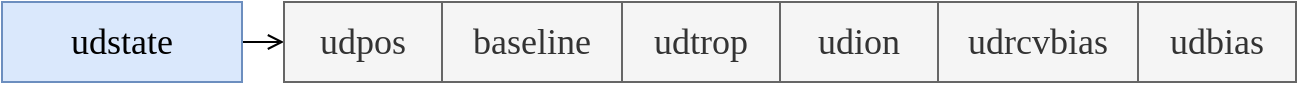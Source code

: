 <mxfile version="24.7.5">
  <diagram name="页-1" id="Page-1">
    <mxGraphModel dx="1050" dy="717" grid="1" gridSize="10" guides="1" tooltips="1" connect="1" arrows="1" fold="1" page="1" pageScale="1" pageWidth="827" pageHeight="1169" math="0" shadow="0">
      <root>
        <mxCell id="0" />
        <mxCell id="1" parent="0" />
        <mxCell id="kn6pGw_SIHCXtE3x5vHy-82" style="edgeStyle=orthogonalEdgeStyle;rounded=0;orthogonalLoop=1;jettySize=auto;html=1;exitX=1;exitY=0.5;exitDx=0;exitDy=0;entryX=0;entryY=0.5;entryDx=0;entryDy=0;endArrow=open;endFill=0;" parent="1" source="kn6pGw_SIHCXtE3x5vHy-78" target="kn6pGw_SIHCXtE3x5vHy-79" edge="1">
          <mxGeometry relative="1" as="geometry" />
        </mxCell>
        <mxCell id="kn6pGw_SIHCXtE3x5vHy-78" value="&lt;font face=&quot;Lucida Console&quot; style=&quot;font-size: 18px;&quot;&gt;udstate&lt;/font&gt;" style="rounded=0;whiteSpace=wrap;html=1;fillColor=#dae8fc;strokeColor=#6c8ebf;" parent="1" vertex="1">
          <mxGeometry x="120" y="270" width="120" height="40" as="geometry" />
        </mxCell>
        <mxCell id="kn6pGw_SIHCXtE3x5vHy-79" value="&lt;span style=&quot;font-family: &amp;quot;Lucida Console&amp;quot;;&quot;&gt;&lt;font style=&quot;font-size: 18px;&quot;&gt;udpos&lt;/font&gt;&lt;/span&gt;" style="rounded=0;whiteSpace=wrap;html=1;fillColor=#f5f5f5;strokeColor=#666666;fontColor=#333333;" parent="1" vertex="1">
          <mxGeometry x="261" y="270" width="79" height="40" as="geometry" />
        </mxCell>
        <mxCell id="ohWGdUMHbcj1FmT7VEHC-1" value="&lt;span style=&quot;font-family: &amp;quot;Lucida Console&amp;quot;;&quot;&gt;&lt;font style=&quot;font-size: 18px;&quot;&gt;baseline&lt;/font&gt;&lt;/span&gt;" style="rounded=0;whiteSpace=wrap;html=1;fillColor=#f5f5f5;strokeColor=#666666;fontColor=#333333;" vertex="1" parent="1">
          <mxGeometry x="340" y="270" width="90" height="40" as="geometry" />
        </mxCell>
        <mxCell id="ohWGdUMHbcj1FmT7VEHC-5" value="&lt;span style=&quot;font-family: &amp;quot;Lucida Console&amp;quot;;&quot;&gt;&lt;font style=&quot;font-size: 18px;&quot;&gt;udtrop&lt;/font&gt;&lt;/span&gt;" style="rounded=0;whiteSpace=wrap;html=1;fillColor=#f5f5f5;strokeColor=#666666;fontColor=#333333;" vertex="1" parent="1">
          <mxGeometry x="430" y="270" width="79" height="40" as="geometry" />
        </mxCell>
        <mxCell id="ohWGdUMHbcj1FmT7VEHC-6" value="&lt;span style=&quot;font-family: &amp;quot;Lucida Console&amp;quot;;&quot;&gt;&lt;font style=&quot;font-size: 18px;&quot;&gt;udbias&lt;/font&gt;&lt;/span&gt;" style="rounded=0;whiteSpace=wrap;html=1;fillColor=#f5f5f5;strokeColor=#666666;fontColor=#333333;" vertex="1" parent="1">
          <mxGeometry x="688" y="270" width="79" height="40" as="geometry" />
        </mxCell>
        <mxCell id="ohWGdUMHbcj1FmT7VEHC-7" value="&lt;span style=&quot;font-family: &amp;quot;Lucida Console&amp;quot;;&quot;&gt;&lt;font style=&quot;font-size: 18px;&quot;&gt;udion&lt;/font&gt;&lt;/span&gt;" style="rounded=0;whiteSpace=wrap;html=1;fillColor=#f5f5f5;strokeColor=#666666;fontColor=#333333;" vertex="1" parent="1">
          <mxGeometry x="509" y="270" width="79" height="40" as="geometry" />
        </mxCell>
        <mxCell id="ohWGdUMHbcj1FmT7VEHC-8" value="&lt;span style=&quot;font-family: &amp;quot;Lucida Console&amp;quot;;&quot;&gt;&lt;font style=&quot;font-size: 18px;&quot;&gt;udrcvbias&lt;/font&gt;&lt;/span&gt;" style="rounded=0;whiteSpace=wrap;html=1;fillColor=#f5f5f5;strokeColor=#666666;fontColor=#333333;" vertex="1" parent="1">
          <mxGeometry x="588" y="270" width="100" height="40" as="geometry" />
        </mxCell>
      </root>
    </mxGraphModel>
  </diagram>
</mxfile>
